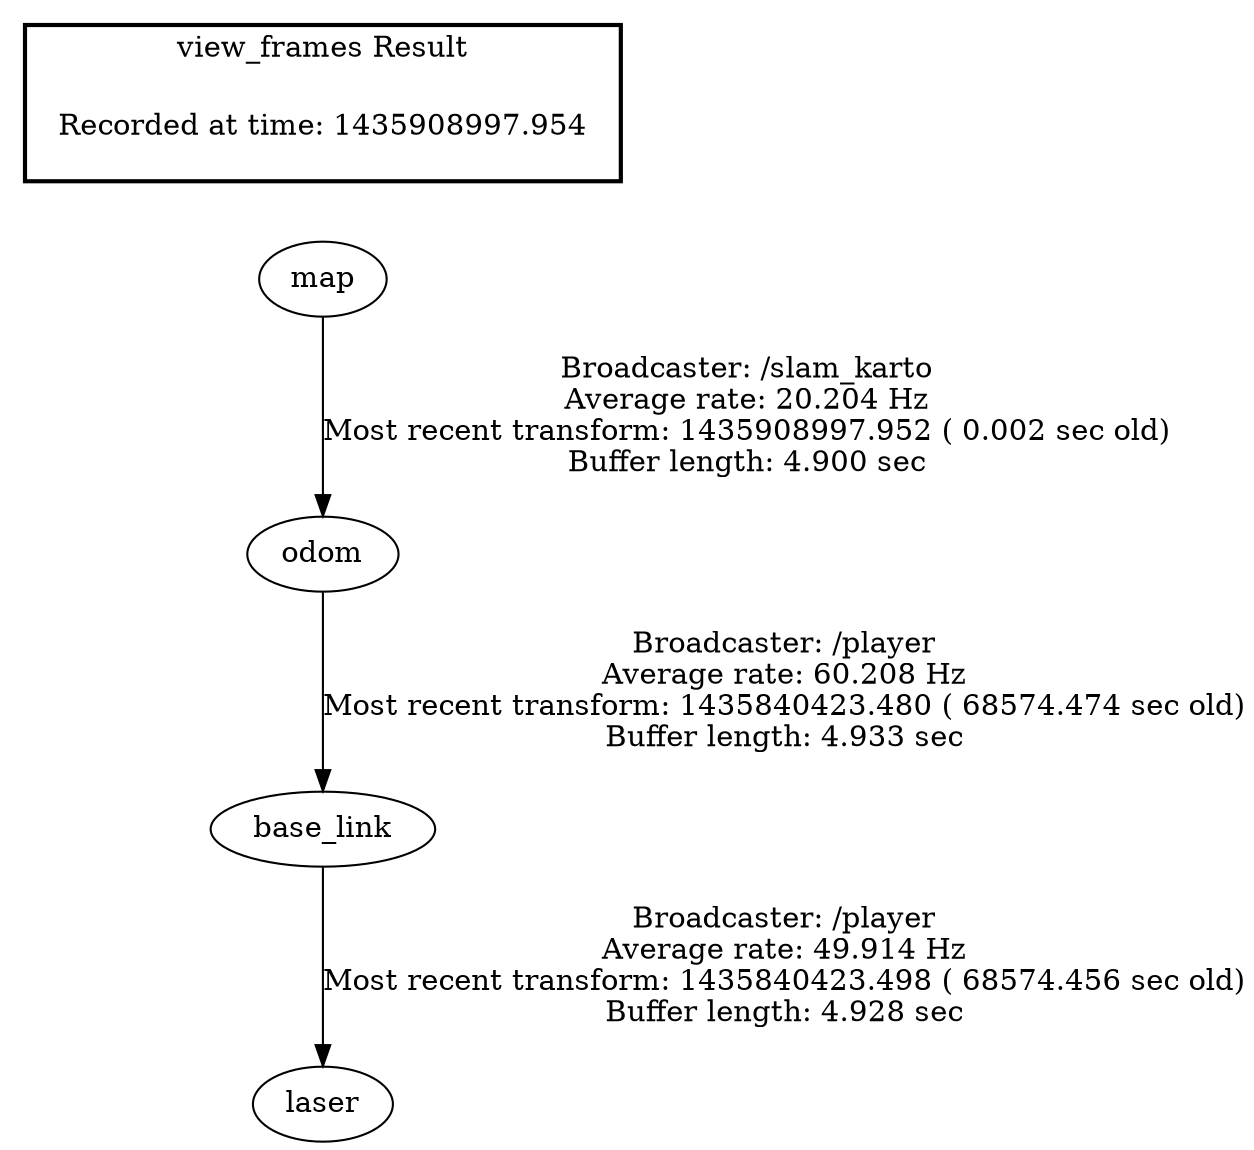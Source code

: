 digraph G {
"base_link" -> "laser"[label="Broadcaster: /player\nAverage rate: 49.914 Hz\nMost recent transform: 1435840423.498 ( 68574.456 sec old)\nBuffer length: 4.928 sec\n"];
"odom" -> "base_link"[label="Broadcaster: /player\nAverage rate: 60.208 Hz\nMost recent transform: 1435840423.480 ( 68574.474 sec old)\nBuffer length: 4.933 sec\n"];
"map" -> "odom"[label="Broadcaster: /slam_karto\nAverage rate: 20.204 Hz\nMost recent transform: 1435908997.952 ( 0.002 sec old)\nBuffer length: 4.900 sec\n"];
edge [style=invis];
 subgraph cluster_legend { style=bold; color=black; label ="view_frames Result";
"Recorded at time: 1435908997.954"[ shape=plaintext ] ;
 }->"map";
}